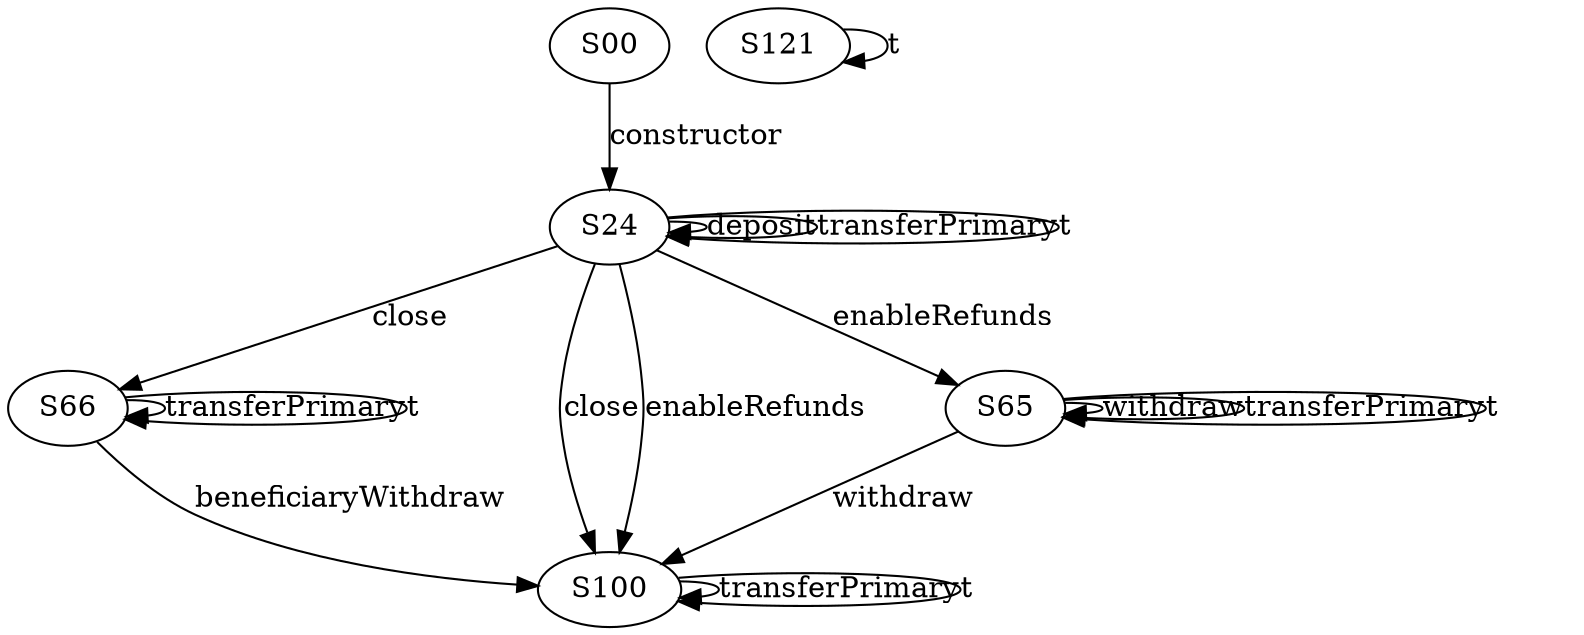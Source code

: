 digraph {

S00->S24 [label="constructor", style="", color="black"]
S24->S24 [label="deposit", style="", color="black"]
S24->S66 [label="close", style="", color="black"]
S24->S100 [label="close", style="", color="black"]
S24->S65 [label="enableRefunds", style="", color="black"]
S24->S100 [label="enableRefunds", style="", color="black"]
S24->S24 [label="transferPrimary", style="", color="black"]
S24->S24 [label="t", style="", color="black"]
S65->S65 [label="withdraw", style="", color="black"]
S65->S100 [label="withdraw", style="", color="black"]
S65->S65 [label="transferPrimary", style="", color="black"]
S65->S65 [label="t", style="", color="black"]
S66->S100 [label="beneficiaryWithdraw", style="", color="black"]
S66->S66 [label="transferPrimary", style="", color="black"]
S66->S66 [label="t", style="", color="black"]
S100->S100 [label="transferPrimary", style="", color="black"]
S100->S100 [label="t", style="", color="black"]
S121->S121 [label="t", style="", color="black"]
}
